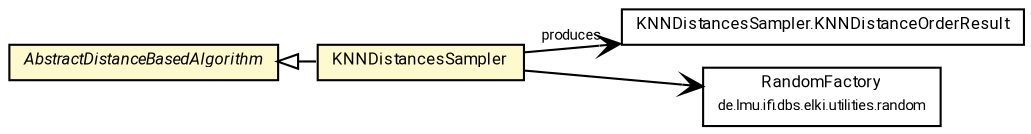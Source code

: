 #!/usr/local/bin/dot
#
# Class diagram 
# Generated by UMLGraph version R5_7_2-60-g0e99a6 (http://www.spinellis.gr/umlgraph/)
#

digraph G {
	graph [fontnames="svg"]
	edge [fontname="Roboto",fontsize=7,labelfontname="Roboto",labelfontsize=7,color="black"];
	node [fontname="Roboto",fontcolor="black",fontsize=8,shape=plaintext,margin=0,width=0,height=0];
	nodesep=0.15;
	ranksep=0.25;
	rankdir=LR;
	// de.lmu.ifi.dbs.elki.algorithm.KNNDistancesSampler<O>
	c5844146 [label=<<table title="de.lmu.ifi.dbs.elki.algorithm.KNNDistancesSampler" border="0" cellborder="1" cellspacing="0" cellpadding="2" bgcolor="lemonChiffon" href="KNNDistancesSampler.html" target="_parent">
		<tr><td><table border="0" cellspacing="0" cellpadding="1">
		<tr><td align="center" balign="center"> <font face="Roboto">KNNDistancesSampler</font> </td></tr>
		</table></td></tr>
		</table>>, URL="KNNDistancesSampler.html"];
	// de.lmu.ifi.dbs.elki.algorithm.KNNDistancesSampler.KNNDistanceOrderResult
	c5844147 [label=<<table title="de.lmu.ifi.dbs.elki.algorithm.KNNDistancesSampler.KNNDistanceOrderResult" border="0" cellborder="1" cellspacing="0" cellpadding="2" href="KNNDistancesSampler.KNNDistanceOrderResult.html" target="_parent">
		<tr><td><table border="0" cellspacing="0" cellpadding="1">
		<tr><td align="center" balign="center"> <font face="Roboto">KNNDistancesSampler.KNNDistanceOrderResult</font> </td></tr>
		</table></td></tr>
		</table>>, URL="KNNDistancesSampler.KNNDistanceOrderResult.html"];
	// de.lmu.ifi.dbs.elki.algorithm.AbstractDistanceBasedAlgorithm<O, R extends de.lmu.ifi.dbs.elki.result.Result>
	c5845053 [label=<<table title="de.lmu.ifi.dbs.elki.algorithm.AbstractDistanceBasedAlgorithm" border="0" cellborder="1" cellspacing="0" cellpadding="2" bgcolor="LemonChiffon" href="AbstractDistanceBasedAlgorithm.html" target="_parent">
		<tr><td><table border="0" cellspacing="0" cellpadding="1">
		<tr><td align="center" balign="center"> <font face="Roboto"><i>AbstractDistanceBasedAlgorithm</i></font> </td></tr>
		</table></td></tr>
		</table>>, URL="AbstractDistanceBasedAlgorithm.html"];
	// de.lmu.ifi.dbs.elki.utilities.random.RandomFactory
	c5845922 [label=<<table title="de.lmu.ifi.dbs.elki.utilities.random.RandomFactory" border="0" cellborder="1" cellspacing="0" cellpadding="2" href="../utilities/random/RandomFactory.html" target="_parent">
		<tr><td><table border="0" cellspacing="0" cellpadding="1">
		<tr><td align="center" balign="center"> <font face="Roboto">RandomFactory</font> </td></tr>
		<tr><td align="center" balign="center"> <font face="Roboto" point-size="7.0">de.lmu.ifi.dbs.elki.utilities.random</font> </td></tr>
		</table></td></tr>
		</table>>, URL="../utilities/random/RandomFactory.html"];
	// de.lmu.ifi.dbs.elki.algorithm.KNNDistancesSampler<O> extends de.lmu.ifi.dbs.elki.algorithm.AbstractDistanceBasedAlgorithm<O, R extends de.lmu.ifi.dbs.elki.result.Result>
	c5845053 -> c5844146 [arrowtail=empty,dir=back,weight=10];
	// de.lmu.ifi.dbs.elki.algorithm.KNNDistancesSampler<O> navassoc de.lmu.ifi.dbs.elki.algorithm.KNNDistancesSampler.KNNDistanceOrderResult
	c5844146 -> c5844147 [arrowhead=open,weight=1,label="produces"];
	// de.lmu.ifi.dbs.elki.algorithm.KNNDistancesSampler<O> navassoc de.lmu.ifi.dbs.elki.utilities.random.RandomFactory
	c5844146 -> c5845922 [arrowhead=open,weight=1];
}

